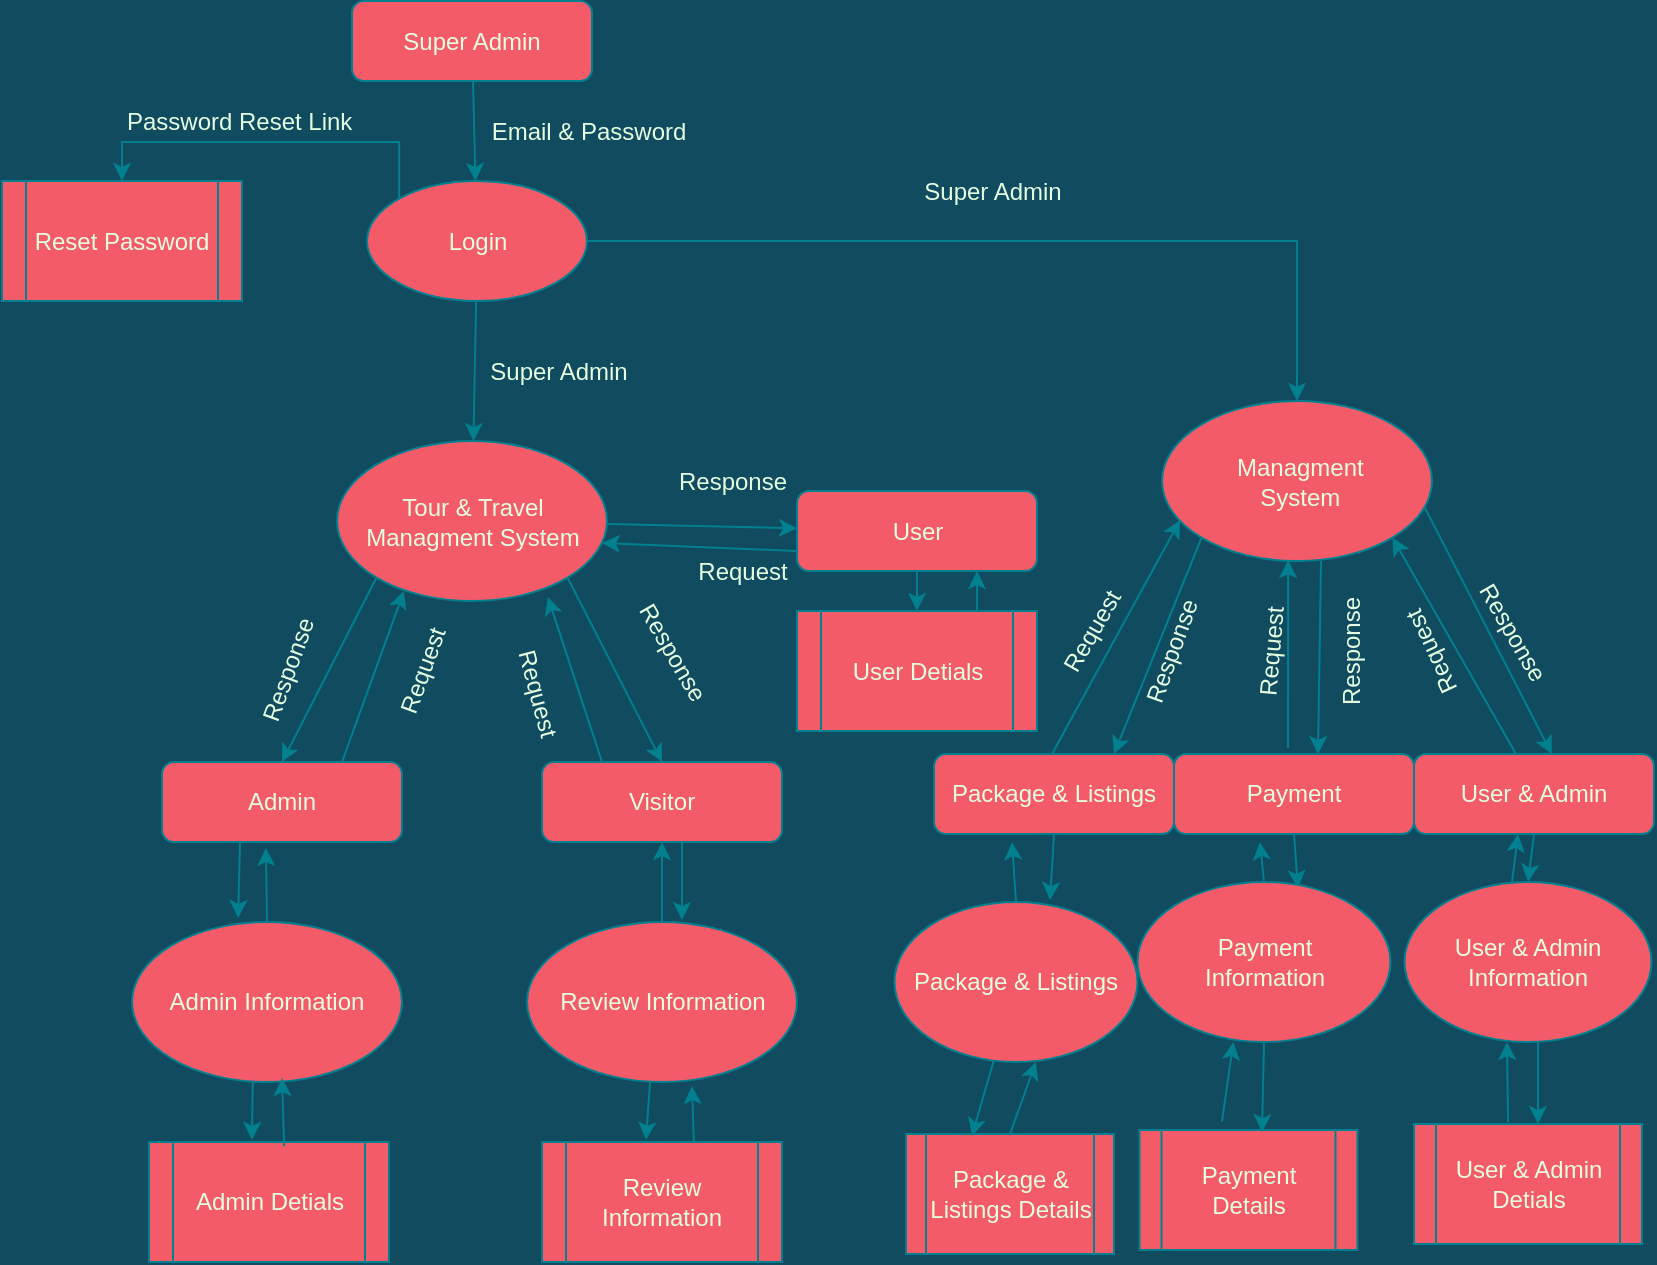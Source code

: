 <mxfile version="20.5.2" type="github"><diagram id="C5RBs43oDa-KdzZeNtuy" name="Page-1"><mxGraphModel dx="868" dy="474" grid="1" gridSize="10" guides="1" tooltips="1" connect="1" arrows="1" fold="1" page="1" pageScale="1" pageWidth="827" pageHeight="1169" background="#114B5F" math="0" shadow="0"><root><mxCell id="WIyWlLk6GJQsqaUBKTNV-0"/><mxCell id="WIyWlLk6GJQsqaUBKTNV-1" parent="WIyWlLk6GJQsqaUBKTNV-0"/><mxCell id="c2D6qSiNBP-2WDkfyxiw-0" value="" style="edgeStyle=none;rounded=0;orthogonalLoop=1;jettySize=auto;html=1;labelBackgroundColor=#114B5F;strokeColor=#028090;fontColor=#E4FDE1;" parent="WIyWlLk6GJQsqaUBKTNV-1" source="c2D6qSiNBP-2WDkfyxiw-1" target="c2D6qSiNBP-2WDkfyxiw-7" edge="1"><mxGeometry relative="1" as="geometry"/></mxCell><mxCell id="c2D6qSiNBP-2WDkfyxiw-1" value="Super Admin" style="rounded=1;whiteSpace=wrap;html=1;fontSize=12;glass=0;strokeWidth=1;shadow=0;fillColor=#F45B69;strokeColor=#028090;fontColor=#E4FDE1;" parent="WIyWlLk6GJQsqaUBKTNV-1" vertex="1"><mxGeometry x="175" y="29.5" width="120" height="40" as="geometry"/></mxCell><mxCell id="c2D6qSiNBP-2WDkfyxiw-2" style="edgeStyle=none;rounded=0;orthogonalLoop=1;jettySize=auto;html=1;exitX=0.75;exitY=0;exitDx=0;exitDy=0;entryX=0.248;entryY=0.938;entryDx=0;entryDy=0;entryPerimeter=0;labelBackgroundColor=#114B5F;strokeColor=#028090;fontColor=#E4FDE1;" parent="WIyWlLk6GJQsqaUBKTNV-1" source="c2D6qSiNBP-2WDkfyxiw-3" target="c2D6qSiNBP-2WDkfyxiw-11" edge="1"><mxGeometry relative="1" as="geometry"/></mxCell><mxCell id="92xBcjY40V2ZdICRRjZL-23" style="edgeStyle=none;rounded=0;orthogonalLoop=1;jettySize=auto;html=1;exitX=0.25;exitY=1;exitDx=0;exitDy=0;entryX=0.393;entryY=-0.025;entryDx=0;entryDy=0;entryPerimeter=0;strokeColor=#028090;" edge="1" parent="WIyWlLk6GJQsqaUBKTNV-1" target="92xBcjY40V2ZdICRRjZL-0"><mxGeometry relative="1" as="geometry"><mxPoint x="119" y="450" as="sourcePoint"/><mxPoint x="118.01" y="480" as="targetPoint"/></mxGeometry></mxCell><mxCell id="c2D6qSiNBP-2WDkfyxiw-3" value="Admin" style="rounded=1;whiteSpace=wrap;html=1;fontSize=12;glass=0;strokeWidth=1;shadow=0;fillColor=#F45B69;strokeColor=#028090;fontColor=#E4FDE1;" parent="WIyWlLk6GJQsqaUBKTNV-1" vertex="1"><mxGeometry x="80" y="410" width="120" height="40" as="geometry"/></mxCell><mxCell id="c2D6qSiNBP-2WDkfyxiw-4" value="" style="edgeStyle=none;rounded=0;orthogonalLoop=1;jettySize=auto;html=1;labelBackgroundColor=#114B5F;strokeColor=#028090;fontColor=#E4FDE1;" parent="WIyWlLk6GJQsqaUBKTNV-1" source="c2D6qSiNBP-2WDkfyxiw-7" target="c2D6qSiNBP-2WDkfyxiw-11" edge="1"><mxGeometry relative="1" as="geometry"/></mxCell><mxCell id="c2D6qSiNBP-2WDkfyxiw-5" style="edgeStyle=orthogonalEdgeStyle;rounded=0;orthogonalLoop=1;jettySize=auto;html=1;exitX=1;exitY=0.5;exitDx=0;exitDy=0;entryX=0.5;entryY=0;entryDx=0;entryDy=0;strokeColor=#028090;fontColor=#E4FDE1;fillColor=#F45B69;labelBackgroundColor=#114B5F;" parent="WIyWlLk6GJQsqaUBKTNV-1" source="c2D6qSiNBP-2WDkfyxiw-7" target="c2D6qSiNBP-2WDkfyxiw-30" edge="1"><mxGeometry relative="1" as="geometry"/></mxCell><mxCell id="c2D6qSiNBP-2WDkfyxiw-6" style="edgeStyle=orthogonalEdgeStyle;rounded=0;orthogonalLoop=1;jettySize=auto;html=1;exitX=0;exitY=0;exitDx=0;exitDy=0;entryX=0.5;entryY=0;entryDx=0;entryDy=0;strokeColor=#028090;fontColor=#E4FDE1;fillColor=#F45B69;labelBackgroundColor=#114B5F;" parent="WIyWlLk6GJQsqaUBKTNV-1" source="c2D6qSiNBP-2WDkfyxiw-7" target="c2D6qSiNBP-2WDkfyxiw-23" edge="1"><mxGeometry relative="1" as="geometry"><Array as="points"><mxPoint x="199" y="100"/><mxPoint x="60" y="100"/></Array></mxGeometry></mxCell><mxCell id="c2D6qSiNBP-2WDkfyxiw-7" value="Login" style="ellipse;whiteSpace=wrap;html=1;fillColor=#F45B69;strokeColor=#028090;fontColor=#E4FDE1;" parent="WIyWlLk6GJQsqaUBKTNV-1" vertex="1"><mxGeometry x="182.5" y="119.5" width="110" height="60" as="geometry"/></mxCell><mxCell id="c2D6qSiNBP-2WDkfyxiw-8" style="edgeStyle=none;rounded=0;orthogonalLoop=1;jettySize=auto;html=1;exitX=0;exitY=1;exitDx=0;exitDy=0;entryX=0.5;entryY=0;entryDx=0;entryDy=0;labelBackgroundColor=#114B5F;strokeColor=#028090;fontColor=#E4FDE1;" parent="WIyWlLk6GJQsqaUBKTNV-1" source="c2D6qSiNBP-2WDkfyxiw-11" target="c2D6qSiNBP-2WDkfyxiw-3" edge="1"><mxGeometry relative="1" as="geometry"/></mxCell><mxCell id="c2D6qSiNBP-2WDkfyxiw-9" style="edgeStyle=none;rounded=0;orthogonalLoop=1;jettySize=auto;html=1;exitX=1;exitY=1;exitDx=0;exitDy=0;entryX=0.5;entryY=0;entryDx=0;entryDy=0;labelBackgroundColor=#114B5F;strokeColor=#028090;fontColor=#E4FDE1;" parent="WIyWlLk6GJQsqaUBKTNV-1" source="c2D6qSiNBP-2WDkfyxiw-11" target="c2D6qSiNBP-2WDkfyxiw-14" edge="1"><mxGeometry relative="1" as="geometry"/></mxCell><mxCell id="c2D6qSiNBP-2WDkfyxiw-10" style="edgeStyle=none;rounded=0;orthogonalLoop=1;jettySize=auto;html=1;labelBackgroundColor=#114B5F;strokeColor=#028090;fontColor=#E4FDE1;" parent="WIyWlLk6GJQsqaUBKTNV-1" source="c2D6qSiNBP-2WDkfyxiw-11" target="c2D6qSiNBP-2WDkfyxiw-16" edge="1"><mxGeometry relative="1" as="geometry"/></mxCell><mxCell id="c2D6qSiNBP-2WDkfyxiw-11" value="Tour &amp;amp; Travel Managment System" style="ellipse;whiteSpace=wrap;html=1;fillColor=#F45B69;strokeColor=#028090;fontColor=#E4FDE1;" parent="WIyWlLk6GJQsqaUBKTNV-1" vertex="1"><mxGeometry x="167.5" y="249.5" width="135" height="80" as="geometry"/></mxCell><mxCell id="c2D6qSiNBP-2WDkfyxiw-12" style="edgeStyle=none;rounded=0;orthogonalLoop=1;jettySize=auto;html=1;exitX=0.5;exitY=1;exitDx=0;exitDy=0;labelBackgroundColor=#114B5F;strokeColor=#028090;fontColor=#E4FDE1;" parent="WIyWlLk6GJQsqaUBKTNV-1" source="c2D6qSiNBP-2WDkfyxiw-3" target="c2D6qSiNBP-2WDkfyxiw-3" edge="1"><mxGeometry relative="1" as="geometry"/></mxCell><mxCell id="c2D6qSiNBP-2WDkfyxiw-13" style="edgeStyle=none;rounded=0;orthogonalLoop=1;jettySize=auto;html=1;exitX=0.25;exitY=0;exitDx=0;exitDy=0;entryX=0.781;entryY=0.975;entryDx=0;entryDy=0;entryPerimeter=0;labelBackgroundColor=#114B5F;strokeColor=#028090;fontColor=#E4FDE1;" parent="WIyWlLk6GJQsqaUBKTNV-1" source="c2D6qSiNBP-2WDkfyxiw-14" target="c2D6qSiNBP-2WDkfyxiw-11" edge="1"><mxGeometry relative="1" as="geometry"/></mxCell><mxCell id="92xBcjY40V2ZdICRRjZL-10" value="" style="edgeStyle=orthogonalEdgeStyle;rounded=0;orthogonalLoop=1;jettySize=auto;html=1;strokeColor=#028090;entryX=0.574;entryY=-0.012;entryDx=0;entryDy=0;entryPerimeter=0;" edge="1" parent="WIyWlLk6GJQsqaUBKTNV-1" target="92xBcjY40V2ZdICRRjZL-2"><mxGeometry relative="1" as="geometry"><mxPoint x="335" y="450" as="sourcePoint"/><mxPoint x="335" y="480" as="targetPoint"/></mxGeometry></mxCell><mxCell id="c2D6qSiNBP-2WDkfyxiw-14" value="Visitor" style="rounded=1;whiteSpace=wrap;html=1;fontSize=12;glass=0;strokeWidth=1;shadow=0;fillColor=#F45B69;strokeColor=#028090;fontColor=#E4FDE1;" parent="WIyWlLk6GJQsqaUBKTNV-1" vertex="1"><mxGeometry x="270" y="410" width="120" height="40" as="geometry"/></mxCell><mxCell id="c2D6qSiNBP-2WDkfyxiw-15" style="edgeStyle=none;rounded=0;orthogonalLoop=1;jettySize=auto;html=1;exitX=0;exitY=0.75;exitDx=0;exitDy=0;entryX=0.981;entryY=0.638;entryDx=0;entryDy=0;entryPerimeter=0;labelBackgroundColor=#114B5F;strokeColor=#028090;fontColor=#E4FDE1;" parent="WIyWlLk6GJQsqaUBKTNV-1" source="c2D6qSiNBP-2WDkfyxiw-16" target="c2D6qSiNBP-2WDkfyxiw-11" edge="1"><mxGeometry relative="1" as="geometry"/></mxCell><mxCell id="92xBcjY40V2ZdICRRjZL-64" style="edgeStyle=none;rounded=0;orthogonalLoop=1;jettySize=auto;html=1;exitX=0.5;exitY=1;exitDx=0;exitDy=0;entryX=0.5;entryY=0;entryDx=0;entryDy=0;strokeColor=#028090;" edge="1" parent="WIyWlLk6GJQsqaUBKTNV-1" source="c2D6qSiNBP-2WDkfyxiw-16" target="92xBcjY40V2ZdICRRjZL-63"><mxGeometry relative="1" as="geometry"/></mxCell><mxCell id="c2D6qSiNBP-2WDkfyxiw-16" value="User" style="rounded=1;whiteSpace=wrap;html=1;fontSize=12;glass=0;strokeWidth=1;shadow=0;fillColor=#F45B69;strokeColor=#028090;fontColor=#E4FDE1;" parent="WIyWlLk6GJQsqaUBKTNV-1" vertex="1"><mxGeometry x="397.5" y="274.5" width="120" height="40" as="geometry"/></mxCell><mxCell id="c2D6qSiNBP-2WDkfyxiw-17" value="Response" style="text;html=1;align=center;verticalAlign=middle;resizable=0;points=[];autosize=1;strokeColor=none;fillColor=none;rotation=-70;fontColor=#E4FDE1;" parent="WIyWlLk6GJQsqaUBKTNV-1" vertex="1"><mxGeometry x="102.5" y="349.5" width="80" height="30" as="geometry"/></mxCell><mxCell id="c2D6qSiNBP-2WDkfyxiw-18" value="Response" style="text;html=1;align=center;verticalAlign=middle;resizable=0;points=[];autosize=1;strokeColor=none;fillColor=none;rotation=60;fontColor=#E4FDE1;" parent="WIyWlLk6GJQsqaUBKTNV-1" vertex="1"><mxGeometry x="295" y="340" width="80" height="30" as="geometry"/></mxCell><mxCell id="c2D6qSiNBP-2WDkfyxiw-19" value="Response" style="text;html=1;align=center;verticalAlign=middle;resizable=0;points=[];autosize=1;strokeColor=none;fillColor=none;fontColor=#E4FDE1;" parent="WIyWlLk6GJQsqaUBKTNV-1" vertex="1"><mxGeometry x="325" y="254.5" width="80" height="30" as="geometry"/></mxCell><mxCell id="c2D6qSiNBP-2WDkfyxiw-20" value="Request" style="text;html=1;align=center;verticalAlign=middle;resizable=0;points=[];autosize=1;strokeColor=none;fillColor=none;rotation=-70;fontColor=#E4FDE1;" parent="WIyWlLk6GJQsqaUBKTNV-1" vertex="1"><mxGeometry x="175" y="349.5" width="70" height="30" as="geometry"/></mxCell><mxCell id="c2D6qSiNBP-2WDkfyxiw-21" value="Request" style="text;html=1;align=center;verticalAlign=middle;resizable=0;points=[];autosize=1;strokeColor=none;fillColor=none;rotation=75;fontColor=#E4FDE1;" parent="WIyWlLk6GJQsqaUBKTNV-1" vertex="1"><mxGeometry x="232.5" y="360" width="70" height="30" as="geometry"/></mxCell><mxCell id="c2D6qSiNBP-2WDkfyxiw-22" value="Request" style="text;html=1;align=center;verticalAlign=middle;resizable=0;points=[];autosize=1;strokeColor=none;fillColor=none;fontColor=#E4FDE1;" parent="WIyWlLk6GJQsqaUBKTNV-1" vertex="1"><mxGeometry x="335" y="299.5" width="70" height="30" as="geometry"/></mxCell><mxCell id="c2D6qSiNBP-2WDkfyxiw-23" value="Reset Password" style="shape=process;whiteSpace=wrap;html=1;backgroundOutline=1;fillColor=#F45B69;strokeColor=#028090;fontColor=#E4FDE1;" parent="WIyWlLk6GJQsqaUBKTNV-1" vertex="1"><mxGeometry y="119.5" width="120" height="60" as="geometry"/></mxCell><mxCell id="c2D6qSiNBP-2WDkfyxiw-24" value="Password Reset Link&amp;nbsp;" style="text;html=1;align=center;verticalAlign=middle;resizable=0;points=[];autosize=1;strokeColor=none;fillColor=none;fontColor=#E4FDE1;" parent="WIyWlLk6GJQsqaUBKTNV-1" vertex="1"><mxGeometry x="50" y="74.5" width="140" height="30" as="geometry"/></mxCell><mxCell id="c2D6qSiNBP-2WDkfyxiw-25" value="Email &amp;amp; Password" style="text;html=1;align=center;verticalAlign=middle;resizable=0;points=[];autosize=1;strokeColor=none;fillColor=none;fontColor=#E4FDE1;" parent="WIyWlLk6GJQsqaUBKTNV-1" vertex="1"><mxGeometry x="232.5" y="80" width="120" height="30" as="geometry"/></mxCell><mxCell id="c2D6qSiNBP-2WDkfyxiw-26" value="Super Admin" style="text;html=1;align=center;verticalAlign=middle;resizable=0;points=[];autosize=1;strokeColor=none;fillColor=none;fontColor=#E4FDE1;" parent="WIyWlLk6GJQsqaUBKTNV-1" vertex="1"><mxGeometry x="232.5" y="199.5" width="90" height="30" as="geometry"/></mxCell><mxCell id="c2D6qSiNBP-2WDkfyxiw-27" style="rounded=0;orthogonalLoop=1;jettySize=auto;html=1;exitX=0.5;exitY=1;exitDx=0;exitDy=0;entryX=0.5;entryY=0;entryDx=0;entryDy=0;strokeColor=#028090;fontColor=#E4FDE1;fillColor=#F45B69;labelBackgroundColor=#114B5F;" parent="WIyWlLk6GJQsqaUBKTNV-1" edge="1"><mxGeometry relative="1" as="geometry"><mxPoint x="659.5" y="309.5" as="sourcePoint"/><mxPoint x="658" y="406" as="targetPoint"/></mxGeometry></mxCell><mxCell id="c2D6qSiNBP-2WDkfyxiw-28" style="rounded=0;orthogonalLoop=1;jettySize=auto;html=1;exitX=0;exitY=1;exitDx=0;exitDy=0;entryX=0.75;entryY=0;entryDx=0;entryDy=0;strokeColor=#028090;fontColor=#E4FDE1;fillColor=#F45B69;labelBackgroundColor=#114B5F;" parent="WIyWlLk6GJQsqaUBKTNV-1" source="c2D6qSiNBP-2WDkfyxiw-30" target="c2D6qSiNBP-2WDkfyxiw-35" edge="1"><mxGeometry relative="1" as="geometry"/></mxCell><mxCell id="c2D6qSiNBP-2WDkfyxiw-29" style="edgeStyle=none;rounded=0;orthogonalLoop=1;jettySize=auto;html=1;exitX=0.97;exitY=0.656;exitDx=0;exitDy=0;strokeColor=#028090;fontColor=#E4FDE1;fillColor=#F45B69;exitPerimeter=0;labelBackgroundColor=#114B5F;" parent="WIyWlLk6GJQsqaUBKTNV-1" source="c2D6qSiNBP-2WDkfyxiw-30" edge="1"><mxGeometry relative="1" as="geometry"><mxPoint x="715.052" y="297.889" as="sourcePoint"/><mxPoint x="774.924" y="406" as="targetPoint"/></mxGeometry></mxCell><mxCell id="c2D6qSiNBP-2WDkfyxiw-30" value="&amp;nbsp;Managment&lt;br&gt;&amp;nbsp;System" style="ellipse;whiteSpace=wrap;html=1;fillColor=#F45B69;strokeColor=#028090;fontColor=#E4FDE1;" parent="WIyWlLk6GJQsqaUBKTNV-1" vertex="1"><mxGeometry x="580" y="229.5" width="135" height="80" as="geometry"/></mxCell><mxCell id="c2D6qSiNBP-2WDkfyxiw-31" value="Super Admin" style="text;html=1;align=center;verticalAlign=middle;resizable=0;points=[];autosize=1;strokeColor=none;fillColor=none;fontColor=#E4FDE1;" parent="WIyWlLk6GJQsqaUBKTNV-1" vertex="1"><mxGeometry x="450" y="110" width="90" height="30" as="geometry"/></mxCell><mxCell id="c2D6qSiNBP-2WDkfyxiw-32" style="edgeStyle=none;rounded=0;orthogonalLoop=1;jettySize=auto;html=1;exitX=0.625;exitY=-0.075;exitDx=0;exitDy=0;entryX=0.719;entryY=0.994;entryDx=0;entryDy=0;entryPerimeter=0;strokeColor=#028090;fontColor=#E4FDE1;fillColor=#F45B69;exitPerimeter=0;labelBackgroundColor=#114B5F;" parent="WIyWlLk6GJQsqaUBKTNV-1" edge="1"><mxGeometry relative="1" as="geometry"><mxPoint x="643" y="403" as="sourcePoint"/><mxPoint x="643.065" y="309.02" as="targetPoint"/></mxGeometry></mxCell><mxCell id="92xBcjY40V2ZdICRRjZL-37" style="edgeStyle=none;rounded=0;orthogonalLoop=1;jettySize=auto;html=1;exitX=0.5;exitY=1;exitDx=0;exitDy=0;entryX=0.634;entryY=0.038;entryDx=0;entryDy=0;entryPerimeter=0;strokeColor=#028090;" edge="1" parent="WIyWlLk6GJQsqaUBKTNV-1" source="c2D6qSiNBP-2WDkfyxiw-33" target="92xBcjY40V2ZdICRRjZL-6"><mxGeometry relative="1" as="geometry"/></mxCell><mxCell id="c2D6qSiNBP-2WDkfyxiw-33" value="Payment" style="rounded=1;whiteSpace=wrap;html=1;fontSize=12;glass=0;strokeWidth=1;shadow=0;fillColor=#F45B69;strokeColor=#028090;fontColor=#E4FDE1;" parent="WIyWlLk6GJQsqaUBKTNV-1" vertex="1"><mxGeometry x="586" y="406" width="120" height="40" as="geometry"/></mxCell><mxCell id="c2D6qSiNBP-2WDkfyxiw-34" style="edgeStyle=none;rounded=0;orthogonalLoop=1;jettySize=auto;html=1;exitX=0.75;exitY=0;exitDx=0;exitDy=0;entryX=0.067;entryY=0.744;entryDx=0;entryDy=0;entryPerimeter=0;strokeColor=#028090;fontColor=#E4FDE1;fillColor=#F45B69;labelBackgroundColor=#114B5F;" parent="WIyWlLk6GJQsqaUBKTNV-1" target="c2D6qSiNBP-2WDkfyxiw-30" edge="1"><mxGeometry relative="1" as="geometry"><mxPoint x="525" y="406" as="sourcePoint"/><mxPoint x="581.94" y="307.02" as="targetPoint"/></mxGeometry></mxCell><mxCell id="92xBcjY40V2ZdICRRjZL-28" style="edgeStyle=none;rounded=0;orthogonalLoop=1;jettySize=auto;html=1;exitX=0.5;exitY=1;exitDx=0;exitDy=0;entryX=0.64;entryY=-0.012;entryDx=0;entryDy=0;entryPerimeter=0;strokeColor=#028090;" edge="1" parent="WIyWlLk6GJQsqaUBKTNV-1" source="c2D6qSiNBP-2WDkfyxiw-35" target="92xBcjY40V2ZdICRRjZL-4"><mxGeometry relative="1" as="geometry"/></mxCell><mxCell id="c2D6qSiNBP-2WDkfyxiw-35" value="Package &amp;amp; Listings" style="rounded=1;whiteSpace=wrap;html=1;fontSize=12;glass=0;strokeWidth=1;shadow=0;fillColor=#F45B69;strokeColor=#028090;fontColor=#E4FDE1;" parent="WIyWlLk6GJQsqaUBKTNV-1" vertex="1"><mxGeometry x="466" y="406" width="120" height="40" as="geometry"/></mxCell><mxCell id="c2D6qSiNBP-2WDkfyxiw-36" style="edgeStyle=none;rounded=0;orthogonalLoop=1;jettySize=auto;html=1;exitX=0.5;exitY=0;exitDx=0;exitDy=0;entryX=1;entryY=1;entryDx=0;entryDy=0;strokeColor=#028090;fontColor=#E4FDE1;fillColor=#F45B69;labelBackgroundColor=#114B5F;" parent="WIyWlLk6GJQsqaUBKTNV-1" target="c2D6qSiNBP-2WDkfyxiw-30" edge="1"><mxGeometry relative="1" as="geometry"><mxPoint x="757" y="406" as="sourcePoint"/><mxPoint x="703.03" y="289.02" as="targetPoint"/></mxGeometry></mxCell><mxCell id="c2D6qSiNBP-2WDkfyxiw-37" value="User &amp;amp; Admin" style="rounded=1;whiteSpace=wrap;html=1;fontSize=12;glass=0;strokeWidth=1;shadow=0;fillColor=#F45B69;strokeColor=#028090;fontColor=#E4FDE1;" parent="WIyWlLk6GJQsqaUBKTNV-1" vertex="1"><mxGeometry x="706" y="406" width="120" height="40" as="geometry"/></mxCell><mxCell id="c2D6qSiNBP-2WDkfyxiw-38" value="Request" style="text;html=1;align=center;verticalAlign=middle;resizable=0;points=[];autosize=1;strokeColor=none;fillColor=none;rotation=-60;fontColor=#E4FDE1;" parent="WIyWlLk6GJQsqaUBKTNV-1" vertex="1"><mxGeometry x="510" y="330" width="70" height="30" as="geometry"/></mxCell><mxCell id="c2D6qSiNBP-2WDkfyxiw-39" value="Response" style="text;html=1;align=center;verticalAlign=middle;resizable=0;points=[];autosize=1;strokeColor=none;fillColor=none;rotation=-70;fontColor=#E4FDE1;" parent="WIyWlLk6GJQsqaUBKTNV-1" vertex="1"><mxGeometry x="545" y="340" width="80" height="30" as="geometry"/></mxCell><mxCell id="c2D6qSiNBP-2WDkfyxiw-40" value="Request" style="text;html=1;align=center;verticalAlign=middle;resizable=0;points=[];autosize=1;strokeColor=none;fillColor=none;rotation=-85;fontColor=#E4FDE1;" parent="WIyWlLk6GJQsqaUBKTNV-1" vertex="1"><mxGeometry x="600" y="340" width="70" height="30" as="geometry"/></mxCell><mxCell id="c2D6qSiNBP-2WDkfyxiw-41" value="Response" style="text;html=1;align=center;verticalAlign=middle;resizable=0;points=[];autosize=1;strokeColor=none;fillColor=none;rotation=-90;fontColor=#E4FDE1;" parent="WIyWlLk6GJQsqaUBKTNV-1" vertex="1"><mxGeometry x="635" y="340" width="80" height="30" as="geometry"/></mxCell><mxCell id="c2D6qSiNBP-2WDkfyxiw-42" value="Response" style="text;html=1;align=center;verticalAlign=middle;resizable=0;points=[];autosize=1;strokeColor=none;fillColor=none;rotation=60;fontColor=#E4FDE1;" parent="WIyWlLk6GJQsqaUBKTNV-1" vertex="1"><mxGeometry x="715" y="330" width="80" height="30" as="geometry"/></mxCell><mxCell id="c2D6qSiNBP-2WDkfyxiw-43" value="Request" style="text;html=1;align=center;verticalAlign=middle;resizable=0;points=[];autosize=1;strokeColor=none;fillColor=none;rotation=-115;fontColor=#E4FDE1;" parent="WIyWlLk6GJQsqaUBKTNV-1" vertex="1"><mxGeometry x="680" y="340" width="70" height="30" as="geometry"/></mxCell><mxCell id="92xBcjY40V2ZdICRRjZL-21" style="edgeStyle=none;rounded=0;orthogonalLoop=1;jettySize=auto;html=1;exitX=0.5;exitY=0;exitDx=0;exitDy=0;entryX=0.433;entryY=1.075;entryDx=0;entryDy=0;entryPerimeter=0;strokeColor=#028090;" edge="1" parent="WIyWlLk6GJQsqaUBKTNV-1" source="92xBcjY40V2ZdICRRjZL-0" target="c2D6qSiNBP-2WDkfyxiw-3"><mxGeometry relative="1" as="geometry"/></mxCell><mxCell id="92xBcjY40V2ZdICRRjZL-57" value="" style="edgeStyle=none;rounded=0;orthogonalLoop=1;jettySize=auto;html=1;strokeColor=#028090;entryX=0.429;entryY=-0.017;entryDx=0;entryDy=0;entryPerimeter=0;" edge="1" parent="WIyWlLk6GJQsqaUBKTNV-1" target="92xBcjY40V2ZdICRRjZL-1"><mxGeometry relative="1" as="geometry"><mxPoint x="125.5" y="560" as="sourcePoint"/><mxPoint x="126.2" y="590" as="targetPoint"/></mxGeometry></mxCell><mxCell id="92xBcjY40V2ZdICRRjZL-0" value="Admin Information" style="ellipse;whiteSpace=wrap;html=1;fillColor=#F45B69;strokeColor=#028090;fontColor=#E4FDE1;" vertex="1" parent="WIyWlLk6GJQsqaUBKTNV-1"><mxGeometry x="65" y="490" width="135" height="80" as="geometry"/></mxCell><mxCell id="92xBcjY40V2ZdICRRjZL-1" value="Admin Detials" style="shape=process;whiteSpace=wrap;html=1;backgroundOutline=1;fillColor=#F45B69;strokeColor=#028090;fontColor=#E4FDE1;" vertex="1" parent="WIyWlLk6GJQsqaUBKTNV-1"><mxGeometry x="73.5" y="600" width="120" height="60" as="geometry"/></mxCell><mxCell id="92xBcjY40V2ZdICRRjZL-15" style="edgeStyle=orthogonalEdgeStyle;rounded=0;orthogonalLoop=1;jettySize=auto;html=1;exitX=0.5;exitY=0;exitDx=0;exitDy=0;entryX=0.5;entryY=1;entryDx=0;entryDy=0;strokeColor=#028090;" edge="1" parent="WIyWlLk6GJQsqaUBKTNV-1" source="92xBcjY40V2ZdICRRjZL-2" target="c2D6qSiNBP-2WDkfyxiw-14"><mxGeometry relative="1" as="geometry"/></mxCell><mxCell id="92xBcjY40V2ZdICRRjZL-2" value="Review Information" style="ellipse;whiteSpace=wrap;html=1;fillColor=#F45B69;strokeColor=#028090;fontColor=#E4FDE1;" vertex="1" parent="WIyWlLk6GJQsqaUBKTNV-1"><mxGeometry x="262.5" y="490" width="135" height="80" as="geometry"/></mxCell><mxCell id="92xBcjY40V2ZdICRRjZL-56" value="" style="edgeStyle=none;rounded=0;orthogonalLoop=1;jettySize=auto;html=1;strokeColor=#028090;exitX=0.633;exitY=0;exitDx=0;exitDy=0;entryX=0.611;entryY=1.025;entryDx=0;entryDy=0;entryPerimeter=0;exitPerimeter=0;" edge="1" parent="WIyWlLk6GJQsqaUBKTNV-1" source="92xBcjY40V2ZdICRRjZL-3" target="92xBcjY40V2ZdICRRjZL-2"><mxGeometry relative="1" as="geometry"><mxPoint x="340" y="590" as="sourcePoint"/><mxPoint x="340" y="560" as="targetPoint"/></mxGeometry></mxCell><mxCell id="92xBcjY40V2ZdICRRjZL-3" value="Review Information" style="shape=process;whiteSpace=wrap;html=1;backgroundOutline=1;fillColor=#F45B69;strokeColor=#028090;fontColor=#E4FDE1;" vertex="1" parent="WIyWlLk6GJQsqaUBKTNV-1"><mxGeometry x="270" y="600" width="120" height="60" as="geometry"/></mxCell><mxCell id="92xBcjY40V2ZdICRRjZL-27" style="edgeStyle=none;rounded=0;orthogonalLoop=1;jettySize=auto;html=1;exitX=0.5;exitY=0;exitDx=0;exitDy=0;entryX=0.325;entryY=1.1;entryDx=0;entryDy=0;entryPerimeter=0;strokeColor=#028090;" edge="1" parent="WIyWlLk6GJQsqaUBKTNV-1" source="92xBcjY40V2ZdICRRjZL-4" target="c2D6qSiNBP-2WDkfyxiw-35"><mxGeometry relative="1" as="geometry"/></mxCell><mxCell id="92xBcjY40V2ZdICRRjZL-4" value="Package &amp;amp; Listings" style="ellipse;whiteSpace=wrap;html=1;fillColor=#F45B69;strokeColor=#028090;fontColor=#E4FDE1;" vertex="1" parent="WIyWlLk6GJQsqaUBKTNV-1"><mxGeometry x="446.25" y="480" width="121.5" height="80" as="geometry"/></mxCell><mxCell id="92xBcjY40V2ZdICRRjZL-55" value="" style="edgeStyle=none;rounded=0;orthogonalLoop=1;jettySize=auto;html=1;strokeColor=#028090;exitX=0.5;exitY=0;exitDx=0;exitDy=0;entryX=0.582;entryY=1;entryDx=0;entryDy=0;entryPerimeter=0;" edge="1" parent="WIyWlLk6GJQsqaUBKTNV-1" source="92xBcjY40V2ZdICRRjZL-5" target="92xBcjY40V2ZdICRRjZL-4"><mxGeometry relative="1" as="geometry"><mxPoint x="508.2" y="580" as="sourcePoint"/><mxPoint x="509.401" y="549.986" as="targetPoint"/></mxGeometry></mxCell><mxCell id="92xBcjY40V2ZdICRRjZL-5" value="Package &amp;amp; Listings Details" style="shape=process;whiteSpace=wrap;html=1;backgroundOutline=1;fillColor=#F45B69;strokeColor=#028090;fontColor=#E4FDE1;" vertex="1" parent="WIyWlLk6GJQsqaUBKTNV-1"><mxGeometry x="452" y="596" width="104" height="60" as="geometry"/></mxCell><mxCell id="92xBcjY40V2ZdICRRjZL-38" style="edgeStyle=none;rounded=0;orthogonalLoop=1;jettySize=auto;html=1;exitX=0.5;exitY=0;exitDx=0;exitDy=0;entryX=0.358;entryY=1.1;entryDx=0;entryDy=0;entryPerimeter=0;strokeColor=#028090;" edge="1" parent="WIyWlLk6GJQsqaUBKTNV-1" source="92xBcjY40V2ZdICRRjZL-6" target="c2D6qSiNBP-2WDkfyxiw-33"><mxGeometry relative="1" as="geometry"/></mxCell><mxCell id="92xBcjY40V2ZdICRRjZL-6" value="Payment&lt;br&gt;Information" style="ellipse;whiteSpace=wrap;html=1;fillColor=#F45B69;strokeColor=#028090;fontColor=#E4FDE1;" vertex="1" parent="WIyWlLk6GJQsqaUBKTNV-1"><mxGeometry x="567.75" y="470" width="126.5" height="80" as="geometry"/></mxCell><mxCell id="92xBcjY40V2ZdICRRjZL-7" value="Payment&lt;br&gt;Details" style="shape=process;whiteSpace=wrap;html=1;backgroundOutline=1;fillColor=#F45B69;strokeColor=#028090;fontColor=#E4FDE1;" vertex="1" parent="WIyWlLk6GJQsqaUBKTNV-1"><mxGeometry x="568.75" y="594" width="109" height="60" as="geometry"/></mxCell><mxCell id="92xBcjY40V2ZdICRRjZL-39" style="edgeStyle=none;rounded=0;orthogonalLoop=1;jettySize=auto;html=1;exitX=0.5;exitY=0;exitDx=0;exitDy=0;entryX=0.5;entryY=1;entryDx=0;entryDy=0;strokeColor=#028090;" edge="1" parent="WIyWlLk6GJQsqaUBKTNV-1"><mxGeometry relative="1" as="geometry"><mxPoint x="755" y="470" as="sourcePoint"/><mxPoint x="758" y="446" as="targetPoint"/></mxGeometry></mxCell><mxCell id="92xBcjY40V2ZdICRRjZL-61" style="edgeStyle=none;rounded=0;orthogonalLoop=1;jettySize=auto;html=1;exitX=0.5;exitY=1;exitDx=0;exitDy=0;entryX=0.5;entryY=0;entryDx=0;entryDy=0;strokeColor=#028090;" edge="1" parent="WIyWlLk6GJQsqaUBKTNV-1" source="c2D6qSiNBP-2WDkfyxiw-37" target="92xBcjY40V2ZdICRRjZL-8"><mxGeometry relative="1" as="geometry"/></mxCell><mxCell id="92xBcjY40V2ZdICRRjZL-8" value="User &amp;amp; Admin Information" style="ellipse;whiteSpace=wrap;html=1;fillColor=#F45B69;strokeColor=#028090;fontColor=#E4FDE1;" vertex="1" parent="WIyWlLk6GJQsqaUBKTNV-1"><mxGeometry x="701.25" y="470" width="123.5" height="80" as="geometry"/></mxCell><mxCell id="92xBcjY40V2ZdICRRjZL-54" value="" style="edgeStyle=none;rounded=0;orthogonalLoop=1;jettySize=auto;html=1;strokeColor=#028090;" edge="1" parent="WIyWlLk6GJQsqaUBKTNV-1"><mxGeometry relative="1" as="geometry"><mxPoint x="768" y="550" as="sourcePoint"/><mxPoint x="768" y="591" as="targetPoint"/></mxGeometry></mxCell><mxCell id="92xBcjY40V2ZdICRRjZL-9" value="User &amp;amp; Admin&lt;br&gt;Detials" style="shape=process;whiteSpace=wrap;html=1;backgroundOutline=1;fillColor=#F45B69;strokeColor=#028090;fontColor=#E4FDE1;" vertex="1" parent="WIyWlLk6GJQsqaUBKTNV-1"><mxGeometry x="706" y="591" width="114" height="60" as="geometry"/></mxCell><mxCell id="92xBcjY40V2ZdICRRjZL-43" value="" style="edgeStyle=none;rounded=0;orthogonalLoop=1;jettySize=auto;html=1;strokeColor=#028090;exitX=0.563;exitY=0.033;exitDx=0;exitDy=0;exitPerimeter=0;" edge="1" parent="WIyWlLk6GJQsqaUBKTNV-1" source="92xBcjY40V2ZdICRRjZL-1"><mxGeometry relative="1" as="geometry"><mxPoint x="140" y="600" as="sourcePoint"/><mxPoint x="140" y="568" as="targetPoint"/></mxGeometry></mxCell><mxCell id="92xBcjY40V2ZdICRRjZL-45" value="" style="edgeStyle=none;rounded=0;orthogonalLoop=1;jettySize=auto;html=1;strokeColor=#028090;exitX=0.456;exitY=1;exitDx=0;exitDy=0;exitPerimeter=0;entryX=0.433;entryY=-0.017;entryDx=0;entryDy=0;entryPerimeter=0;" edge="1" parent="WIyWlLk6GJQsqaUBKTNV-1" source="92xBcjY40V2ZdICRRjZL-2" target="92xBcjY40V2ZdICRRjZL-3"><mxGeometry relative="1" as="geometry"><mxPoint x="319.5" y="560" as="sourcePoint"/><mxPoint x="319.5" y="590" as="targetPoint"/></mxGeometry></mxCell><mxCell id="92xBcjY40V2ZdICRRjZL-47" value="" style="edgeStyle=none;rounded=0;orthogonalLoop=1;jettySize=auto;html=1;strokeColor=#028090;entryX=0.317;entryY=0.017;entryDx=0;entryDy=0;entryPerimeter=0;exitX=0.409;exitY=0.988;exitDx=0;exitDy=0;exitPerimeter=0;" edge="1" parent="WIyWlLk6GJQsqaUBKTNV-1" source="92xBcjY40V2ZdICRRjZL-4" target="92xBcjY40V2ZdICRRjZL-5"><mxGeometry relative="1" as="geometry"><mxPoint x="490.901" y="549.986" as="sourcePoint"/><mxPoint x="489.7" y="580" as="targetPoint"/></mxGeometry></mxCell><mxCell id="92xBcjY40V2ZdICRRjZL-49" value="" style="edgeStyle=none;rounded=0;orthogonalLoop=1;jettySize=auto;html=1;strokeColor=#028090;exitX=0.378;exitY=-0.067;exitDx=0;exitDy=0;exitPerimeter=0;" edge="1" parent="WIyWlLk6GJQsqaUBKTNV-1" source="92xBcjY40V2ZdICRRjZL-7"><mxGeometry relative="1" as="geometry"><mxPoint x="613.225" y="580" as="sourcePoint"/><mxPoint x="615.703" y="549.961" as="targetPoint"/></mxGeometry></mxCell><mxCell id="92xBcjY40V2ZdICRRjZL-50" value="" style="edgeStyle=none;rounded=0;orthogonalLoop=1;jettySize=auto;html=1;strokeColor=#028090;entryX=0.562;entryY=0.017;entryDx=0;entryDy=0;entryPerimeter=0;exitX=0.5;exitY=1;exitDx=0;exitDy=0;" edge="1" parent="WIyWlLk6GJQsqaUBKTNV-1" source="92xBcjY40V2ZdICRRjZL-6" target="92xBcjY40V2ZdICRRjZL-7"><mxGeometry relative="1" as="geometry"><mxPoint x="632.286" y="565.959" as="sourcePoint"/><mxPoint x="630" y="590" as="targetPoint"/></mxGeometry></mxCell><mxCell id="92xBcjY40V2ZdICRRjZL-51" value="" style="edgeStyle=none;rounded=0;orthogonalLoop=1;jettySize=auto;html=1;strokeColor=#028090;" edge="1" parent="WIyWlLk6GJQsqaUBKTNV-1"><mxGeometry relative="1" as="geometry"><mxPoint x="753" y="590" as="sourcePoint"/><mxPoint x="752.5" y="550" as="targetPoint"/></mxGeometry></mxCell><mxCell id="92xBcjY40V2ZdICRRjZL-65" style="edgeStyle=none;rounded=0;orthogonalLoop=1;jettySize=auto;html=1;exitX=0.75;exitY=0;exitDx=0;exitDy=0;entryX=0.75;entryY=1;entryDx=0;entryDy=0;strokeColor=#028090;" edge="1" parent="WIyWlLk6GJQsqaUBKTNV-1" source="92xBcjY40V2ZdICRRjZL-63" target="c2D6qSiNBP-2WDkfyxiw-16"><mxGeometry relative="1" as="geometry"/></mxCell><mxCell id="92xBcjY40V2ZdICRRjZL-63" value="User Detials" style="shape=process;whiteSpace=wrap;html=1;backgroundOutline=1;fillColor=#F45B69;strokeColor=#028090;fontColor=#E4FDE1;" vertex="1" parent="WIyWlLk6GJQsqaUBKTNV-1"><mxGeometry x="397.5" y="334.5" width="120" height="60" as="geometry"/></mxCell></root></mxGraphModel></diagram></mxfile>
